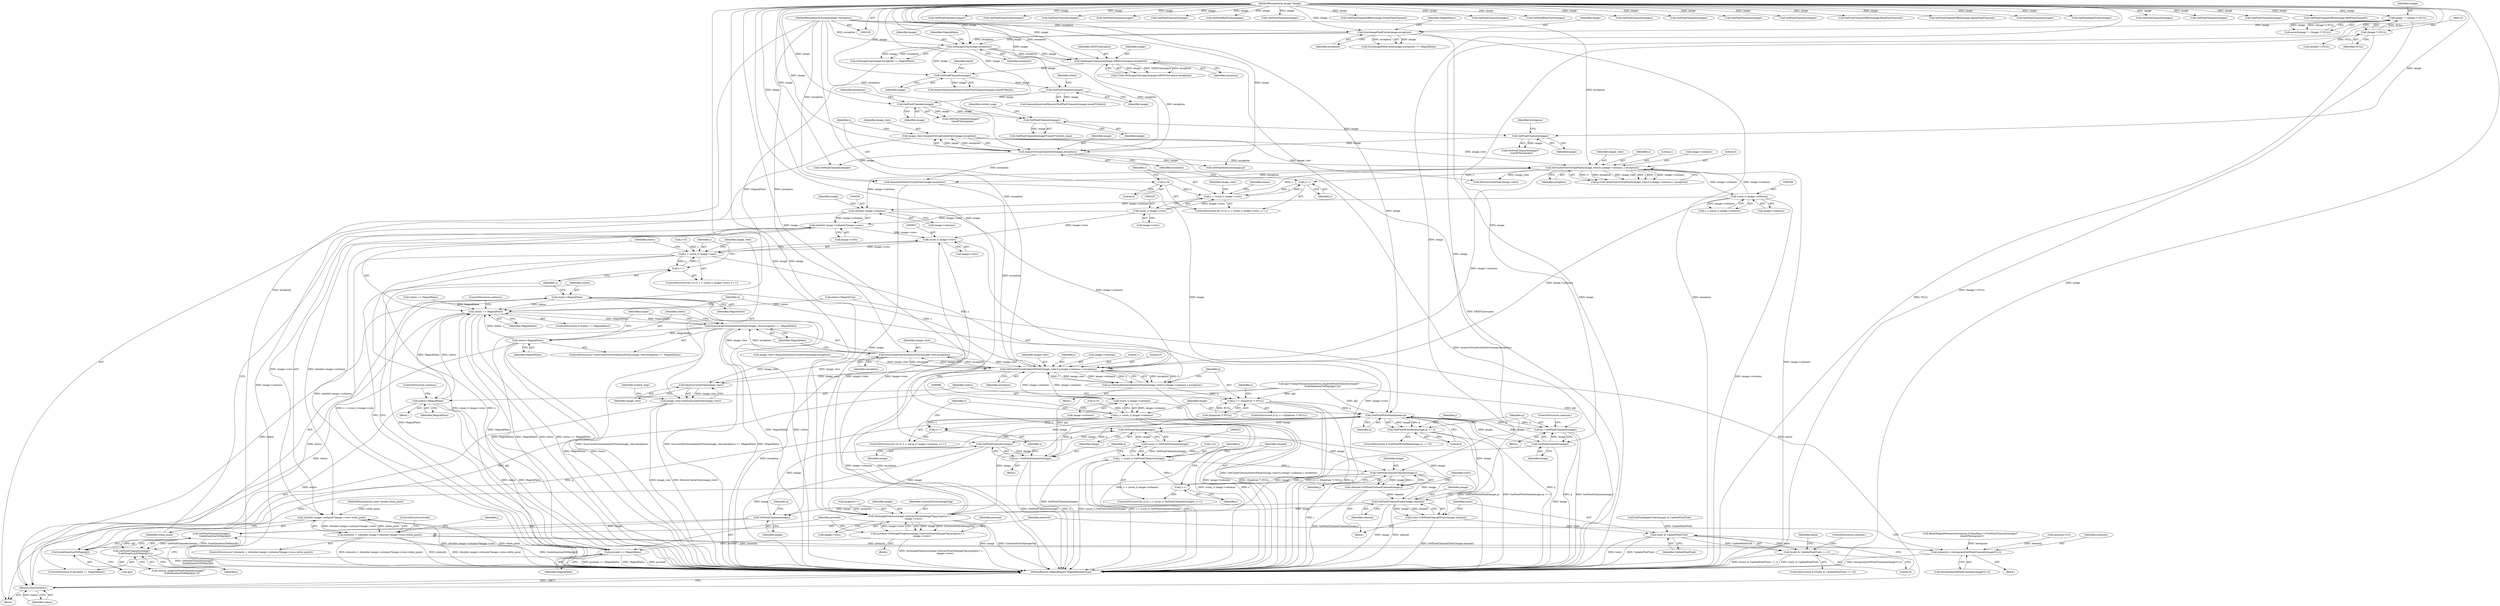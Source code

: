 digraph "0_ImageMagick_1cc6f0ccc92c20c7cab6c4a7335daf29c91f0d8e@pointer" {
"1000518" [label="(Call,(double) image->columns*image->rows)"];
"1000519" [label="(Call,(double) image->columns)"];
"1000367" [label="(Call,(ssize_t) image->columns)"];
"1000341" [label="(Call,GetCacheViewVirtualPixels(image_view,0,y,image->columns,1,exception))"];
"1000313" [label="(Call,image_view=AcquireVirtualCacheView(image,exception))"];
"1000315" [label="(Call,AcquireVirtualCacheView(image,exception))"];
"1000308" [label="(Call,GetPixelChannels(image))"];
"1000211" [label="(Call,GetPixelChannels(image))"];
"1000197" [label="(Call,GetPixelChannels(image))"];
"1000183" [label="(Call,GetPixelChannels(image))"];
"1000173" [label="(Call,GetPixelChannels(image))"];
"1000158" [label="(Call,SetImageGray(image,exception))"];
"1000150" [label="(Call,SyncImagePixelCache(image,exception))"];
"1000122" [label="(Call,image != (Image *) NULL)"];
"1000107" [label="(MethodParameterIn,Image *image)"];
"1000124" [label="(Call,(Image *) NULL)"];
"1000110" [label="(MethodParameterIn,ExceptionInfo *exception)"];
"1000164" [label="(Call,SetImageColorspace(image,GRAYColorspace,exception))"];
"1000322" [label="(Call,y < (ssize_t) image->rows)"];
"1000329" [label="(Call,y++)"];
"1000319" [label="(Call,y=0)"];
"1000324" [label="(Call,(ssize_t) image->rows)"];
"1000517" [label="(Call,(double) image->columns*image->rows-white_point)"];
"1000515" [label="(Call,intensity > ((double) image->columns*image->rows-white_point))"];
"1000504" [label="(Call,intensity+=histogram[GetPixelChannels(image)*j+i])"];
"1000852" [label="(Call,(ssize_t) image->rows)"];
"1000850" [label="(Call,y < (ssize_t) image->rows)"];
"1000857" [label="(Call,y++)"];
"1000869" [label="(Call,GetCacheViewAuthenticPixels(image_view,0,y,image->columns,1,exception))"];
"1000867" [label="(Call,q=GetCacheViewAuthenticPixels(image_view,0,y,image->columns,1,exception))"];
"1000879" [label="(Call,q == (Quantum *) NULL)"];
"1000906" [label="(Call,GetPixelWriteMask(image,q))"];
"1000905" [label="(Call,GetPixelWriteMask(image,q) == 0)"];
"1000911" [label="(Call,q+=GetPixelChannels(image))"];
"1000913" [label="(Call,GetPixelChannels(image))"];
"1000998" [label="(Call,SetImageProgress(image,ContrastStretchImageTag,progress++,\n          image->rows))"];
"1000996" [label="(Call,proceed=SetImageProgress(image,ContrastStretchImageTag,progress++,\n          image->rows))"];
"1001007" [label="(Call,proceed == MagickFalse)"];
"1000863" [label="(Call,status == MagickFalse)"];
"1000885" [label="(Call,status=MagickFalse)"];
"1001035" [label="(Return,return(status);)"];
"1000978" [label="(Call,SyncCacheViewAuthenticPixels(image_view,exception) == MagickFalse)"];
"1000983" [label="(Call,status=MagickFalse)"];
"1001010" [label="(Call,status=MagickFalse)"];
"1000924" [label="(Call,GetPixelChannels(image))"];
"1000922" [label="(Call,(ssize_t) GetPixelChannels(image))"];
"1000920" [label="(Call,j < (ssize_t) GetPixelChannels(image))"];
"1000932" [label="(Call,GetPixelChannelChannel(image,j))"];
"1000926" [label="(Call,j++)"];
"1000930" [label="(Call,channel=GetPixelChannelChannel(image,j))"];
"1000938" [label="(Call,GetPixelChannelTraits(image,channel))"];
"1000936" [label="(Call,traits=GetPixelChannelTraits(image,channel))"];
"1000943" [label="(Call,traits & UpdatePixelTrait)"];
"1000942" [label="(Call,(traits & UpdatePixelTrait) == 0)"];
"1000966" [label="(Call,GetPixelChannels(image))"];
"1000965" [label="(Call,GetPixelChannels(image)*\n          ScaleQuantumToMap(q[j]))"];
"1000964" [label="(Call,GetPixelChannels(image)*\n          ScaleQuantumToMap(q[j])+j)"];
"1000975" [label="(Call,GetPixelChannels(image))"];
"1000973" [label="(Call,q+=GetPixelChannels(image))"];
"1000968" [label="(Call,ScaleQuantumToMap(q[j]))"];
"1000895" [label="(Call,(ssize_t) image->columns)"];
"1000893" [label="(Call,x < (ssize_t) image->columns)"];
"1000900" [label="(Call,x++)"];
"1000979" [label="(Call,SyncCacheViewAuthenticPixels(image_view,exception))"];
"1001015" [label="(Call,DestroyCacheView(image_view))"];
"1001013" [label="(Call,image_view=DestroyCacheView(image_view))"];
"1000786" [label="(Call,GetPixelChannels(image))"];
"1000910" [label="(Block,)"];
"1000124" [label="(Call,(Image *) NULL)"];
"1000177" [label="(Identifier,black)"];
"1000890" [label="(Call,x=0)"];
"1000870" [label="(Identifier,image_view)"];
"1001013" [label="(Call,image_view=DestroyCacheView(image_view))"];
"1000872" [label="(Identifier,y)"];
"1000858" [label="(Identifier,y)"];
"1000926" [label="(Call,j++)"];
"1000727" [label="(Call,GetPixelGreenTraits(image))"];
"1000420" [label="(Call,GetPixelChannels(image))"];
"1000967" [label="(Identifier,image)"];
"1000367" [label="(Call,(ssize_t) image->columns)"];
"1000888" [label="(ControlStructure,continue;)"];
"1000881" [label="(Call,(Quantum *) NULL)"];
"1000931" [label="(Identifier,channel)"];
"1000166" [label="(Identifier,GRAYColorspace)"];
"1000552" [label="(Call,GetPixelChannels(image))"];
"1000503" [label="(Block,)"];
"1000335" [label="(Call,status == MagickFalse)"];
"1000970" [label="(Identifier,q)"];
"1000187" [label="(Identifier,white)"];
"1000369" [label="(Call,image->columns)"];
"1000841" [label="(Call,image_view=AcquireAuthenticCacheView(image,exception))"];
"1000854" [label="(Call,image->rows)"];
"1000183" [label="(Call,GetPixelChannels(image))"];
"1000997" [label="(Identifier,proceed)"];
"1000510" [label="(Call,GetPixelChannels(image))"];
"1001003" [label="(Call,image->rows)"];
"1000690" [label="(Call,GetPixelRedTraits(image))"];
"1000201" [label="(Identifier,histogram)"];
"1000962" [label="(Call,stretch_map[GetPixelChannels(image)*\n          ScaleQuantumToMap(q[j])+j])"];
"1001006" [label="(ControlStructure,if (proceed == MagickFalse))"];
"1000974" [label="(Identifier,q)"];
"1000927" [label="(Identifier,j)"];
"1000994" [label="(Block,)"];
"1001008" [label="(Identifier,proceed)"];
"1000978" [label="(Call,SyncCacheViewAuthenticPixels(image_view,exception) == MagickFalse)"];
"1000473" [label="(Call,GetPixelChannels(image))"];
"1000519" [label="(Call,(double) image->columns)"];
"1000873" [label="(Call,image->columns)"];
"1000918" [label="(Identifier,j)"];
"1001014" [label="(Identifier,image_view)"];
"1000900" [label="(Call,x++)"];
"1000889" [label="(ControlStructure,for (x=0; x < (ssize_t) image->columns; x++))"];
"1001007" [label="(Call,proceed == MagickFalse)"];
"1000876" [label="(Literal,1)"];
"1000312" [label="(Identifier,histogram)"];
"1000880" [label="(Identifier,q)"];
"1000109" [label="(MethodParameterIn,const double white_point)"];
"1000434" [label="(Call,GetPixelChannels(image))"];
"1000869" [label="(Call,GetCacheViewAuthenticPixels(image_view,0,y,image->columns,1,exception))"];
"1000308" [label="(Call,GetPixelChannels(image))"];
"1000996" [label="(Call,proceed=SetImageProgress(image,ContrastStretchImageTag,progress++,\n          image->rows))"];
"1000172" [label="(Call,AcquireQuantumMemory(GetPixelChannels(image),sizeof(*black)))"];
"1000973" [label="(Call,q+=GetPixelChannels(image))"];
"1000506" [label="(Call,histogram[GetPixelChannels(image)*j+i])"];
"1000957" [label="(Call,q[j]=ClampToQuantum(stretch_map[GetPixelChannels(image)*\n          ScaleQuantumToMap(q[j])+j]))"];
"1000322" [label="(Call,y < (ssize_t) image->rows)"];
"1001001" [label="(Call,progress++)"];
"1000316" [label="(Identifier,image)"];
"1000972" [label="(Identifier,j)"];
"1000339" [label="(Call,p=GetCacheViewVirtualPixels(image_view,0,y,image->columns,1,exception))"];
"1000984" [label="(Identifier,status)"];
"1000982" [label="(Identifier,MagickFalse)"];
"1000423" [label="(Identifier,image_view)"];
"1000165" [label="(Identifier,image)"];
"1001010" [label="(Call,status=MagickFalse)"];
"1000173" [label="(Call,GetPixelChannels(image))"];
"1000330" [label="(Identifier,y)"];
"1000734" [label="(Call,GetPixelChannelOffset(image,GreenPixelChannel))"];
"1000857" [label="(Call,y++)"];
"1000878" [label="(ControlStructure,if (q == (Quantum *) NULL))"];
"1000906" [label="(Call,GetPixelWriteMask(image,q))"];
"1000336" [label="(Identifier,status)"];
"1000969" [label="(Call,q[j])"];
"1000893" [label="(Call,x < (ssize_t) image->columns)"];
"1001015" [label="(Call,DestroyCacheView(image_view))"];
"1000517" [label="(Call,(double) image->columns*image->rows-white_point)"];
"1000524" [label="(Call,image->rows)"];
"1000329" [label="(Call,y++)"];
"1000885" [label="(Call,status=MagickFalse)"];
"1000912" [label="(Identifier,q)"];
"1000938" [label="(Call,GetPixelChannelTraits(image,channel))"];
"1000324" [label="(Call,(ssize_t) image->rows)"];
"1000123" [label="(Identifier,image)"];
"1000850" [label="(Call,y < (ssize_t) image->rows)"];
"1000859" [label="(Block,)"];
"1000983" [label="(Call,status=MagickFalse)"];
"1000939" [label="(Identifier,image)"];
"1000152" [label="(Identifier,exception)"];
"1000424" [label="(Call,DestroyCacheView(image_view))"];
"1000565" [label="(Call,GetPixelChannels(image))"];
"1000884" [label="(Block,)"];
"1000212" [label="(Identifier,image)"];
"1000159" [label="(Identifier,image)"];
"1000198" [label="(Identifier,image)"];
"1000975" [label="(Call,GetPixelChannels(image))"];
"1000943" [label="(Call,traits & UpdatePixelTrait)"];
"1000162" [label="(Call,(void) SetImageColorspace(image,GRAYColorspace,exception))"];
"1000505" [label="(Identifier,intensity)"];
"1000999" [label="(Identifier,image)"];
"1000922" [label="(Call,(ssize_t) GetPixelChannels(image))"];
"1000930" [label="(Call,channel=GetPixelChannelChannel(image,j))"];
"1000157" [label="(Call,SetImageGray(image,exception) != MagickFalse)"];
"1000909" [label="(Literal,0)"];
"1000341" [label="(Call,GetCacheViewVirtualPixels(image_view,0,y,image->columns,1,exception))"];
"1000345" [label="(Call,image->columns)"];
"1000901" [label="(Identifier,x)"];
"1000964" [label="(Call,GetPixelChannels(image)*\n          ScaleQuantumToMap(q[j])+j)"];
"1001009" [label="(Identifier,MagickFalse)"];
"1000937" [label="(Identifier,traits)"];
"1000107" [label="(MethodParameterIn,Image *image)"];
"1000764" [label="(Call,GetPixelBlueTraits(image))"];
"1000920" [label="(Call,j < (ssize_t) GetPixelChannels(image))"];
"1000323" [label="(Identifier,y)"];
"1000326" [label="(Call,image->rows)"];
"1001011" [label="(Identifier,status)"];
"1000843" [label="(Call,AcquireAuthenticCacheView(image,exception))"];
"1000886" [label="(Identifier,status)"];
"1000904" [label="(ControlStructure,if (GetPixelWriteMask(image,q) == 0))"];
"1000846" [label="(ControlStructure,for (y=0; y < (ssize_t) image->rows; y++))"];
"1000153" [label="(Identifier,MagickFalse)"];
"1000866" [label="(ControlStructure,continue;)"];
"1000300" [label="(Call,ResetMagickMemory(histogram,0,(MaxMap+1)*GetPixelChannels(image)*\n    sizeof(*histogram)))"];
"1000412" [label="(Call,GetPixelChannels(image))"];
"1000916" [label="(ControlStructure,for (j=0; j < (ssize_t) GetPixelChannels(image); j++))"];
"1000946" [label="(Literal,0)"];
"1000945" [label="(Identifier,UpdatePixelTrait)"];
"1001036" [label="(Identifier,status)"];
"1001037" [label="(MethodReturn,MagickExport MagickBooleanType)"];
"1000977" [label="(ControlStructure,if (SyncCacheViewAuthenticPixels(image_view,exception) == MagickFalse))"];
"1000847" [label="(Call,y=0)"];
"1000907" [label="(Identifier,image)"];
"1000865" [label="(Identifier,MagickFalse)"];
"1000151" [label="(Identifier,image)"];
"1000928" [label="(Block,)"];
"1000835" [label="(Call,status=MagickTrue)"];
"1000985" [label="(Identifier,MagickFalse)"];
"1000161" [label="(Identifier,MagickFalse)"];
"1000951" [label="(Identifier,black)"];
"1000864" [label="(Identifier,status)"];
"1000902" [label="(Block,)"];
"1000626" [label="(Call,GetPixelChannels(image))"];
"1000823" [label="(Call,GetPixelChannels(image))"];
"1000891" [label="(Identifier,x)"];
"1000968" [label="(Call,ScaleQuantumToMap(q[j]))"];
"1000184" [label="(Identifier,image)"];
"1000887" [label="(Identifier,MagickFalse)"];
"1000525" [label="(Identifier,image)"];
"1000309" [label="(Identifier,image)"];
"1000343" [label="(Literal,0)"];
"1000342" [label="(Identifier,image_view)"];
"1000966" [label="(Call,GetPixelChannels(image))"];
"1000877" [label="(Identifier,exception)"];
"1000314" [label="(Identifier,image_view)"];
"1000979" [label="(Call,SyncCacheViewAuthenticPixels(image_view,exception))"];
"1000934" [label="(Identifier,j)"];
"1000914" [label="(Identifier,image)"];
"1000942" [label="(Call,(traits & UpdatePixelTrait) == 0)"];
"1000998" [label="(Call,SetImageProgress(image,ContrastStretchImageTag,progress++,\n          image->rows))"];
"1000521" [label="(Call,image->columns)"];
"1000647" [label="(Call,GetPixelChannels(image))"];
"1000110" [label="(MethodParameterIn,ExceptionInfo *exception)"];
"1000315" [label="(Call,AcquireVirtualCacheView(image,exception))"];
"1000344" [label="(Identifier,y)"];
"1000211" [label="(Call,GetPixelChannels(image))"];
"1000489" [label="(Call,intensity=0.0)"];
"1000771" [label="(Call,GetPixelChannelOffset(image,BluePixelChannel))"];
"1000197" [label="(Call,GetPixelChannels(image))"];
"1000126" [label="(Identifier,NULL)"];
"1000318" [label="(ControlStructure,for (y=0; y < (ssize_t) image->rows; y++))"];
"1000895" [label="(Call,(ssize_t) image->columns)"];
"1000867" [label="(Call,q=GetCacheViewAuthenticPixels(image_view,0,y,image->columns,1,exception))"];
"1001012" [label="(Identifier,MagickFalse)"];
"1000936" [label="(Call,traits=GetPixelChannelTraits(image,channel))"];
"1000808" [label="(Call,GetPixelChannelOffset(image,AlphaPixelChannel))"];
"1000121" [label="(Call,assert(image != (Image *) NULL))"];
"1000516" [label="(Identifier,intensity)"];
"1000976" [label="(Identifier,image)"];
"1000518" [label="(Call,(double) image->columns*image->rows)"];
"1000158" [label="(Call,SetImageGray(image,exception))"];
"1000196" [label="(Call,GetPixelChannels(image)*\n    sizeof(*histogram))"];
"1000607" [label="(Call,GetPixelChannels(image))"];
"1000349" [label="(Identifier,exception)"];
"1000149" [label="(Call,SyncImagePixelCache(image,exception) == MagickFalse)"];
"1000502" [label="(Identifier,j)"];
"1000989" [label="(Identifier,image)"];
"1000917" [label="(Call,j=0)"];
"1000365" [label="(Call,x < (ssize_t) image->columns)"];
"1000122" [label="(Call,image != (Image *) NULL)"];
"1000940" [label="(Identifier,channel)"];
"1000320" [label="(Identifier,y)"];
"1001000" [label="(Identifier,ContrastStretchImageTag)"];
"1000921" [label="(Identifier,j)"];
"1000378" [label="(Call,GetPixelIntensity(image,p))"];
"1000348" [label="(Literal,1)"];
"1000801" [label="(Call,GetPixelAlphaTraits(image))"];
"1000932" [label="(Call,GetPixelChannelChannel(image,j))"];
"1000321" [label="(Literal,0)"];
"1000220" [label="(Call,(double *) NULL)"];
"1000150" [label="(Call,SyncImagePixelCache(image,exception))"];
"1000800" [label="(Call,GetPixelAlphaTraits(image) & UpdatePixelTrait)"];
"1000313" [label="(Call,image_view=AcquireVirtualCacheView(image,exception))"];
"1000389" [label="(Call,GetPixelChannels(image))"];
"1000863" [label="(Call,status == MagickFalse)"];
"1000210" [label="(Call,GetPixelChannels(image)*sizeof(*stretch_map))"];
"1000908" [label="(Identifier,q)"];
"1000925" [label="(Identifier,image)"];
"1000905" [label="(Call,GetPixelWriteMask(image,q) == 0)"];
"1000924" [label="(Call,GetPixelChannels(image))"];
"1000879" [label="(Call,q == (Quantum *) NULL)"];
"1000941" [label="(ControlStructure,if ((traits & UpdatePixelTrait) == 0))"];
"1000897" [label="(Call,image->columns)"];
"1000712" [label="(Call,GetPixelChannels(image))"];
"1000980" [label="(Identifier,image_view)"];
"1000164" [label="(Call,SetImageColorspace(image,GRAYColorspace,exception))"];
"1000182" [label="(Call,AcquireQuantumMemory(GetPixelChannels(image),sizeof(*white)))"];
"1000174" [label="(Identifier,image)"];
"1000514" [label="(ControlStructure,if (intensity > ((double) image->columns*image->rows-white_point)))"];
"1000851" [label="(Identifier,y)"];
"1000862" [label="(ControlStructure,if (status == MagickFalse))"];
"1000911" [label="(Call,q+=GetPixelChannels(image))"];
"1000852" [label="(Call,(ssize_t) image->rows)"];
"1000933" [label="(Identifier,image)"];
"1000868" [label="(Identifier,q)"];
"1000871" [label="(Literal,0)"];
"1000981" [label="(Identifier,exception)"];
"1001018" [label="(Identifier,stretch_map)"];
"1000944" [label="(Identifier,traits)"];
"1000947" [label="(ControlStructure,continue;)"];
"1000515" [label="(Call,intensity > ((double) image->columns*image->rows-white_point))"];
"1000528" [label="(ControlStructure,break;)"];
"1000111" [label="(Block,)"];
"1000749" [label="(Call,GetPixelChannels(image))"];
"1000215" [label="(Identifier,stretch_map)"];
"1000915" [label="(ControlStructure,continue;)"];
"1000319" [label="(Call,y=0)"];
"1000894" [label="(Identifier,x)"];
"1000913" [label="(Call,GetPixelChannels(image))"];
"1000504" [label="(Call,intensity+=histogram[GetPixelChannels(image)*j+i])"];
"1000965" [label="(Call,GetPixelChannels(image)*\n          ScaleQuantumToMap(q[j]))"];
"1000317" [label="(Identifier,exception)"];
"1000307" [label="(Call,GetPixelChannels(image)*\n    sizeof(*histogram))"];
"1000160" [label="(Identifier,exception)"];
"1000167" [label="(Identifier,exception)"];
"1001035" [label="(Return,return(status);)"];
"1000697" [label="(Call,GetPixelChannelOffset(image,RedPixelChannel))"];
"1001016" [label="(Identifier,image_view)"];
"1000527" [label="(Identifier,white_point)"];
"1000518" -> "1000517"  [label="AST: "];
"1000518" -> "1000524"  [label="CFG: "];
"1000519" -> "1000518"  [label="AST: "];
"1000524" -> "1000518"  [label="AST: "];
"1000527" -> "1000518"  [label="CFG: "];
"1000518" -> "1001037"  [label="DDG: (double) image->columns"];
"1000518" -> "1000517"  [label="DDG: (double) image->columns"];
"1000518" -> "1000517"  [label="DDG: image->rows"];
"1000519" -> "1000518"  [label="DDG: image->columns"];
"1000324" -> "1000518"  [label="DDG: image->rows"];
"1000518" -> "1000852"  [label="DDG: image->rows"];
"1000519" -> "1000521"  [label="CFG: "];
"1000520" -> "1000519"  [label="AST: "];
"1000521" -> "1000519"  [label="AST: "];
"1000525" -> "1000519"  [label="CFG: "];
"1000519" -> "1001037"  [label="DDG: image->columns"];
"1000367" -> "1000519"  [label="DDG: image->columns"];
"1000341" -> "1000519"  [label="DDG: image->columns"];
"1000519" -> "1000869"  [label="DDG: image->columns"];
"1000367" -> "1000365"  [label="AST: "];
"1000367" -> "1000369"  [label="CFG: "];
"1000368" -> "1000367"  [label="AST: "];
"1000369" -> "1000367"  [label="AST: "];
"1000365" -> "1000367"  [label="CFG: "];
"1000367" -> "1001037"  [label="DDG: image->columns"];
"1000367" -> "1000341"  [label="DDG: image->columns"];
"1000367" -> "1000365"  [label="DDG: image->columns"];
"1000341" -> "1000367"  [label="DDG: image->columns"];
"1000367" -> "1000869"  [label="DDG: image->columns"];
"1000341" -> "1000339"  [label="AST: "];
"1000341" -> "1000349"  [label="CFG: "];
"1000342" -> "1000341"  [label="AST: "];
"1000343" -> "1000341"  [label="AST: "];
"1000344" -> "1000341"  [label="AST: "];
"1000345" -> "1000341"  [label="AST: "];
"1000348" -> "1000341"  [label="AST: "];
"1000349" -> "1000341"  [label="AST: "];
"1000339" -> "1000341"  [label="CFG: "];
"1000341" -> "1001037"  [label="DDG: image->columns"];
"1000341" -> "1000329"  [label="DDG: y"];
"1000341" -> "1000339"  [label="DDG: 0"];
"1000341" -> "1000339"  [label="DDG: exception"];
"1000341" -> "1000339"  [label="DDG: image_view"];
"1000341" -> "1000339"  [label="DDG: y"];
"1000341" -> "1000339"  [label="DDG: 1"];
"1000341" -> "1000339"  [label="DDG: image->columns"];
"1000313" -> "1000341"  [label="DDG: image_view"];
"1000322" -> "1000341"  [label="DDG: y"];
"1000315" -> "1000341"  [label="DDG: exception"];
"1000110" -> "1000341"  [label="DDG: exception"];
"1000341" -> "1000424"  [label="DDG: image_view"];
"1000341" -> "1000843"  [label="DDG: exception"];
"1000341" -> "1000869"  [label="DDG: image->columns"];
"1000313" -> "1000111"  [label="AST: "];
"1000313" -> "1000315"  [label="CFG: "];
"1000314" -> "1000313"  [label="AST: "];
"1000315" -> "1000313"  [label="AST: "];
"1000320" -> "1000313"  [label="CFG: "];
"1000313" -> "1001037"  [label="DDG: AcquireVirtualCacheView(image,exception)"];
"1000315" -> "1000313"  [label="DDG: image"];
"1000315" -> "1000313"  [label="DDG: exception"];
"1000313" -> "1000424"  [label="DDG: image_view"];
"1000315" -> "1000317"  [label="CFG: "];
"1000316" -> "1000315"  [label="AST: "];
"1000317" -> "1000315"  [label="AST: "];
"1000308" -> "1000315"  [label="DDG: image"];
"1000107" -> "1000315"  [label="DDG: image"];
"1000158" -> "1000315"  [label="DDG: exception"];
"1000164" -> "1000315"  [label="DDG: exception"];
"1000110" -> "1000315"  [label="DDG: exception"];
"1000315" -> "1000378"  [label="DDG: image"];
"1000315" -> "1000434"  [label="DDG: image"];
"1000315" -> "1000843"  [label="DDG: exception"];
"1000308" -> "1000307"  [label="AST: "];
"1000308" -> "1000309"  [label="CFG: "];
"1000309" -> "1000308"  [label="AST: "];
"1000312" -> "1000308"  [label="CFG: "];
"1000308" -> "1000307"  [label="DDG: image"];
"1000211" -> "1000308"  [label="DDG: image"];
"1000107" -> "1000308"  [label="DDG: image"];
"1000211" -> "1000210"  [label="AST: "];
"1000211" -> "1000212"  [label="CFG: "];
"1000212" -> "1000211"  [label="AST: "];
"1000215" -> "1000211"  [label="CFG: "];
"1000211" -> "1000210"  [label="DDG: image"];
"1000197" -> "1000211"  [label="DDG: image"];
"1000107" -> "1000211"  [label="DDG: image"];
"1000197" -> "1000196"  [label="AST: "];
"1000197" -> "1000198"  [label="CFG: "];
"1000198" -> "1000197"  [label="AST: "];
"1000201" -> "1000197"  [label="CFG: "];
"1000197" -> "1000196"  [label="DDG: image"];
"1000183" -> "1000197"  [label="DDG: image"];
"1000107" -> "1000197"  [label="DDG: image"];
"1000183" -> "1000182"  [label="AST: "];
"1000183" -> "1000184"  [label="CFG: "];
"1000184" -> "1000183"  [label="AST: "];
"1000187" -> "1000183"  [label="CFG: "];
"1000183" -> "1000182"  [label="DDG: image"];
"1000173" -> "1000183"  [label="DDG: image"];
"1000107" -> "1000183"  [label="DDG: image"];
"1000173" -> "1000172"  [label="AST: "];
"1000173" -> "1000174"  [label="CFG: "];
"1000174" -> "1000173"  [label="AST: "];
"1000177" -> "1000173"  [label="CFG: "];
"1000173" -> "1000172"  [label="DDG: image"];
"1000158" -> "1000173"  [label="DDG: image"];
"1000164" -> "1000173"  [label="DDG: image"];
"1000107" -> "1000173"  [label="DDG: image"];
"1000158" -> "1000157"  [label="AST: "];
"1000158" -> "1000160"  [label="CFG: "];
"1000159" -> "1000158"  [label="AST: "];
"1000160" -> "1000158"  [label="AST: "];
"1000161" -> "1000158"  [label="CFG: "];
"1000158" -> "1000157"  [label="DDG: image"];
"1000158" -> "1000157"  [label="DDG: exception"];
"1000150" -> "1000158"  [label="DDG: image"];
"1000150" -> "1000158"  [label="DDG: exception"];
"1000107" -> "1000158"  [label="DDG: image"];
"1000110" -> "1000158"  [label="DDG: exception"];
"1000158" -> "1000164"  [label="DDG: image"];
"1000158" -> "1000164"  [label="DDG: exception"];
"1000150" -> "1000149"  [label="AST: "];
"1000150" -> "1000152"  [label="CFG: "];
"1000151" -> "1000150"  [label="AST: "];
"1000152" -> "1000150"  [label="AST: "];
"1000153" -> "1000150"  [label="CFG: "];
"1000150" -> "1001037"  [label="DDG: image"];
"1000150" -> "1001037"  [label="DDG: exception"];
"1000150" -> "1000149"  [label="DDG: image"];
"1000150" -> "1000149"  [label="DDG: exception"];
"1000122" -> "1000150"  [label="DDG: image"];
"1000107" -> "1000150"  [label="DDG: image"];
"1000110" -> "1000150"  [label="DDG: exception"];
"1000122" -> "1000121"  [label="AST: "];
"1000122" -> "1000124"  [label="CFG: "];
"1000123" -> "1000122"  [label="AST: "];
"1000124" -> "1000122"  [label="AST: "];
"1000121" -> "1000122"  [label="CFG: "];
"1000122" -> "1001037"  [label="DDG: (Image *) NULL"];
"1000122" -> "1000121"  [label="DDG: image"];
"1000122" -> "1000121"  [label="DDG: (Image *) NULL"];
"1000107" -> "1000122"  [label="DDG: image"];
"1000124" -> "1000122"  [label="DDG: NULL"];
"1000107" -> "1000106"  [label="AST: "];
"1000107" -> "1001037"  [label="DDG: image"];
"1000107" -> "1000164"  [label="DDG: image"];
"1000107" -> "1000378"  [label="DDG: image"];
"1000107" -> "1000389"  [label="DDG: image"];
"1000107" -> "1000412"  [label="DDG: image"];
"1000107" -> "1000420"  [label="DDG: image"];
"1000107" -> "1000434"  [label="DDG: image"];
"1000107" -> "1000473"  [label="DDG: image"];
"1000107" -> "1000510"  [label="DDG: image"];
"1000107" -> "1000552"  [label="DDG: image"];
"1000107" -> "1000565"  [label="DDG: image"];
"1000107" -> "1000607"  [label="DDG: image"];
"1000107" -> "1000626"  [label="DDG: image"];
"1000107" -> "1000647"  [label="DDG: image"];
"1000107" -> "1000690"  [label="DDG: image"];
"1000107" -> "1000697"  [label="DDG: image"];
"1000107" -> "1000712"  [label="DDG: image"];
"1000107" -> "1000727"  [label="DDG: image"];
"1000107" -> "1000734"  [label="DDG: image"];
"1000107" -> "1000749"  [label="DDG: image"];
"1000107" -> "1000764"  [label="DDG: image"];
"1000107" -> "1000771"  [label="DDG: image"];
"1000107" -> "1000786"  [label="DDG: image"];
"1000107" -> "1000801"  [label="DDG: image"];
"1000107" -> "1000808"  [label="DDG: image"];
"1000107" -> "1000823"  [label="DDG: image"];
"1000107" -> "1000843"  [label="DDG: image"];
"1000107" -> "1000906"  [label="DDG: image"];
"1000107" -> "1000913"  [label="DDG: image"];
"1000107" -> "1000924"  [label="DDG: image"];
"1000107" -> "1000932"  [label="DDG: image"];
"1000107" -> "1000938"  [label="DDG: image"];
"1000107" -> "1000966"  [label="DDG: image"];
"1000107" -> "1000975"  [label="DDG: image"];
"1000107" -> "1000998"  [label="DDG: image"];
"1000124" -> "1000126"  [label="CFG: "];
"1000125" -> "1000124"  [label="AST: "];
"1000126" -> "1000124"  [label="AST: "];
"1000124" -> "1001037"  [label="DDG: NULL"];
"1000124" -> "1000220"  [label="DDG: NULL"];
"1000110" -> "1000106"  [label="AST: "];
"1000110" -> "1001037"  [label="DDG: exception"];
"1000110" -> "1000164"  [label="DDG: exception"];
"1000110" -> "1000843"  [label="DDG: exception"];
"1000110" -> "1000869"  [label="DDG: exception"];
"1000110" -> "1000979"  [label="DDG: exception"];
"1000164" -> "1000162"  [label="AST: "];
"1000164" -> "1000167"  [label="CFG: "];
"1000165" -> "1000164"  [label="AST: "];
"1000166" -> "1000164"  [label="AST: "];
"1000167" -> "1000164"  [label="AST: "];
"1000162" -> "1000164"  [label="CFG: "];
"1000164" -> "1001037"  [label="DDG: GRAYColorspace"];
"1000164" -> "1000162"  [label="DDG: image"];
"1000164" -> "1000162"  [label="DDG: GRAYColorspace"];
"1000164" -> "1000162"  [label="DDG: exception"];
"1000322" -> "1000318"  [label="AST: "];
"1000322" -> "1000324"  [label="CFG: "];
"1000323" -> "1000322"  [label="AST: "];
"1000324" -> "1000322"  [label="AST: "];
"1000336" -> "1000322"  [label="CFG: "];
"1000423" -> "1000322"  [label="CFG: "];
"1000329" -> "1000322"  [label="DDG: y"];
"1000319" -> "1000322"  [label="DDG: y"];
"1000324" -> "1000322"  [label="DDG: image->rows"];
"1000322" -> "1000329"  [label="DDG: y"];
"1000329" -> "1000318"  [label="AST: "];
"1000329" -> "1000330"  [label="CFG: "];
"1000330" -> "1000329"  [label="AST: "];
"1000323" -> "1000329"  [label="CFG: "];
"1000319" -> "1000318"  [label="AST: "];
"1000319" -> "1000321"  [label="CFG: "];
"1000320" -> "1000319"  [label="AST: "];
"1000321" -> "1000319"  [label="AST: "];
"1000323" -> "1000319"  [label="CFG: "];
"1000324" -> "1000326"  [label="CFG: "];
"1000325" -> "1000324"  [label="AST: "];
"1000326" -> "1000324"  [label="AST: "];
"1000324" -> "1000852"  [label="DDG: image->rows"];
"1000517" -> "1000515"  [label="AST: "];
"1000517" -> "1000527"  [label="CFG: "];
"1000527" -> "1000517"  [label="AST: "];
"1000515" -> "1000517"  [label="CFG: "];
"1000517" -> "1001037"  [label="DDG: (double) image->columns*image->rows"];
"1000517" -> "1001037"  [label="DDG: white_point"];
"1000517" -> "1000515"  [label="DDG: (double) image->columns*image->rows"];
"1000517" -> "1000515"  [label="DDG: white_point"];
"1000109" -> "1000517"  [label="DDG: white_point"];
"1000515" -> "1000514"  [label="AST: "];
"1000516" -> "1000515"  [label="AST: "];
"1000528" -> "1000515"  [label="CFG: "];
"1000502" -> "1000515"  [label="CFG: "];
"1000515" -> "1001037"  [label="DDG: intensity > ((double) image->columns*image->rows-white_point)"];
"1000515" -> "1001037"  [label="DDG: intensity"];
"1000515" -> "1001037"  [label="DDG: (double) image->columns*image->rows-white_point"];
"1000515" -> "1000504"  [label="DDG: intensity"];
"1000504" -> "1000515"  [label="DDG: intensity"];
"1000504" -> "1000503"  [label="AST: "];
"1000504" -> "1000506"  [label="CFG: "];
"1000505" -> "1000504"  [label="AST: "];
"1000506" -> "1000504"  [label="AST: "];
"1000516" -> "1000504"  [label="CFG: "];
"1000504" -> "1001037"  [label="DDG: histogram[GetPixelChannels(image)*j+i]"];
"1000300" -> "1000504"  [label="DDG: histogram"];
"1000489" -> "1000504"  [label="DDG: intensity"];
"1000852" -> "1000850"  [label="AST: "];
"1000852" -> "1000854"  [label="CFG: "];
"1000853" -> "1000852"  [label="AST: "];
"1000854" -> "1000852"  [label="AST: "];
"1000850" -> "1000852"  [label="CFG: "];
"1000852" -> "1001037"  [label="DDG: image->rows"];
"1000852" -> "1000850"  [label="DDG: image->rows"];
"1000998" -> "1000852"  [label="DDG: image->rows"];
"1000852" -> "1000998"  [label="DDG: image->rows"];
"1000850" -> "1000846"  [label="AST: "];
"1000851" -> "1000850"  [label="AST: "];
"1000864" -> "1000850"  [label="CFG: "];
"1001014" -> "1000850"  [label="CFG: "];
"1000850" -> "1001037"  [label="DDG: y"];
"1000850" -> "1001037"  [label="DDG: y < (ssize_t) image->rows"];
"1000850" -> "1001037"  [label="DDG: (ssize_t) image->rows"];
"1000857" -> "1000850"  [label="DDG: y"];
"1000847" -> "1000850"  [label="DDG: y"];
"1000850" -> "1000857"  [label="DDG: y"];
"1000850" -> "1000869"  [label="DDG: y"];
"1000857" -> "1000846"  [label="AST: "];
"1000857" -> "1000858"  [label="CFG: "];
"1000858" -> "1000857"  [label="AST: "];
"1000851" -> "1000857"  [label="CFG: "];
"1000869" -> "1000857"  [label="DDG: y"];
"1000869" -> "1000867"  [label="AST: "];
"1000869" -> "1000877"  [label="CFG: "];
"1000870" -> "1000869"  [label="AST: "];
"1000871" -> "1000869"  [label="AST: "];
"1000872" -> "1000869"  [label="AST: "];
"1000873" -> "1000869"  [label="AST: "];
"1000876" -> "1000869"  [label="AST: "];
"1000877" -> "1000869"  [label="AST: "];
"1000867" -> "1000869"  [label="CFG: "];
"1000869" -> "1001037"  [label="DDG: image->columns"];
"1000869" -> "1001037"  [label="DDG: exception"];
"1000869" -> "1000867"  [label="DDG: exception"];
"1000869" -> "1000867"  [label="DDG: 0"];
"1000869" -> "1000867"  [label="DDG: 1"];
"1000869" -> "1000867"  [label="DDG: image_view"];
"1000869" -> "1000867"  [label="DDG: image->columns"];
"1000869" -> "1000867"  [label="DDG: y"];
"1000979" -> "1000869"  [label="DDG: image_view"];
"1000979" -> "1000869"  [label="DDG: exception"];
"1000841" -> "1000869"  [label="DDG: image_view"];
"1000895" -> "1000869"  [label="DDG: image->columns"];
"1000843" -> "1000869"  [label="DDG: exception"];
"1000869" -> "1000895"  [label="DDG: image->columns"];
"1000869" -> "1000979"  [label="DDG: image_view"];
"1000869" -> "1000979"  [label="DDG: exception"];
"1000869" -> "1001015"  [label="DDG: image_view"];
"1000867" -> "1000859"  [label="AST: "];
"1000868" -> "1000867"  [label="AST: "];
"1000880" -> "1000867"  [label="CFG: "];
"1000867" -> "1001037"  [label="DDG: GetCacheViewAuthenticPixels(image_view,0,y,image->columns,1,exception)"];
"1000867" -> "1000879"  [label="DDG: q"];
"1000879" -> "1000878"  [label="AST: "];
"1000879" -> "1000881"  [label="CFG: "];
"1000880" -> "1000879"  [label="AST: "];
"1000881" -> "1000879"  [label="AST: "];
"1000886" -> "1000879"  [label="CFG: "];
"1000891" -> "1000879"  [label="CFG: "];
"1000879" -> "1001037"  [label="DDG: (Quantum *) NULL"];
"1000879" -> "1001037"  [label="DDG: q == (Quantum *) NULL"];
"1000879" -> "1001037"  [label="DDG: q"];
"1000957" -> "1000879"  [label="DDG: q[j]"];
"1000881" -> "1000879"  [label="DDG: NULL"];
"1000879" -> "1000906"  [label="DDG: q"];
"1000906" -> "1000905"  [label="AST: "];
"1000906" -> "1000908"  [label="CFG: "];
"1000907" -> "1000906"  [label="AST: "];
"1000908" -> "1000906"  [label="AST: "];
"1000909" -> "1000906"  [label="CFG: "];
"1000906" -> "1001037"  [label="DDG: q"];
"1000906" -> "1000905"  [label="DDG: image"];
"1000906" -> "1000905"  [label="DDG: q"];
"1000938" -> "1000906"  [label="DDG: image"];
"1000998" -> "1000906"  [label="DDG: image"];
"1000913" -> "1000906"  [label="DDG: image"];
"1000975" -> "1000906"  [label="DDG: image"];
"1000843" -> "1000906"  [label="DDG: image"];
"1000973" -> "1000906"  [label="DDG: q"];
"1000957" -> "1000906"  [label="DDG: q[j]"];
"1000911" -> "1000906"  [label="DDG: q"];
"1000906" -> "1000911"  [label="DDG: q"];
"1000906" -> "1000913"  [label="DDG: image"];
"1000906" -> "1000924"  [label="DDG: image"];
"1000906" -> "1000968"  [label="DDG: q"];
"1000906" -> "1000973"  [label="DDG: q"];
"1000905" -> "1000904"  [label="AST: "];
"1000905" -> "1000909"  [label="CFG: "];
"1000909" -> "1000905"  [label="AST: "];
"1000912" -> "1000905"  [label="CFG: "];
"1000918" -> "1000905"  [label="CFG: "];
"1000905" -> "1001037"  [label="DDG: GetPixelWriteMask(image,q) == 0"];
"1000905" -> "1001037"  [label="DDG: GetPixelWriteMask(image,q)"];
"1000911" -> "1000910"  [label="AST: "];
"1000911" -> "1000913"  [label="CFG: "];
"1000912" -> "1000911"  [label="AST: "];
"1000913" -> "1000911"  [label="AST: "];
"1000915" -> "1000911"  [label="CFG: "];
"1000911" -> "1001037"  [label="DDG: q"];
"1000911" -> "1001037"  [label="DDG: GetPixelChannels(image)"];
"1000913" -> "1000911"  [label="DDG: image"];
"1000957" -> "1000911"  [label="DDG: q[j]"];
"1000913" -> "1000914"  [label="CFG: "];
"1000914" -> "1000913"  [label="AST: "];
"1000913" -> "1001037"  [label="DDG: image"];
"1000913" -> "1000998"  [label="DDG: image"];
"1000998" -> "1000996"  [label="AST: "];
"1000998" -> "1001003"  [label="CFG: "];
"1000999" -> "1000998"  [label="AST: "];
"1001000" -> "1000998"  [label="AST: "];
"1001001" -> "1000998"  [label="AST: "];
"1001003" -> "1000998"  [label="AST: "];
"1000996" -> "1000998"  [label="CFG: "];
"1000998" -> "1001037"  [label="DDG: image"];
"1000998" -> "1001037"  [label="DDG: ContrastStretchImageTag"];
"1000998" -> "1000996"  [label="DDG: image"];
"1000998" -> "1000996"  [label="DDG: ContrastStretchImageTag"];
"1000998" -> "1000996"  [label="DDG: image->rows"];
"1000938" -> "1000998"  [label="DDG: image"];
"1000975" -> "1000998"  [label="DDG: image"];
"1000843" -> "1000998"  [label="DDG: image"];
"1001001" -> "1000998"  [label="DDG: progress"];
"1000996" -> "1000994"  [label="AST: "];
"1000997" -> "1000996"  [label="AST: "];
"1001008" -> "1000996"  [label="CFG: "];
"1000996" -> "1001037"  [label="DDG: SetImageProgress(image,ContrastStretchImageTag,progress++,\n          image->rows)"];
"1000996" -> "1001007"  [label="DDG: proceed"];
"1001007" -> "1001006"  [label="AST: "];
"1001007" -> "1001009"  [label="CFG: "];
"1001008" -> "1001007"  [label="AST: "];
"1001009" -> "1001007"  [label="AST: "];
"1001011" -> "1001007"  [label="CFG: "];
"1000858" -> "1001007"  [label="CFG: "];
"1001007" -> "1001037"  [label="DDG: proceed"];
"1001007" -> "1001037"  [label="DDG: proceed == MagickFalse"];
"1001007" -> "1001037"  [label="DDG: MagickFalse"];
"1001007" -> "1000863"  [label="DDG: MagickFalse"];
"1000978" -> "1001007"  [label="DDG: MagickFalse"];
"1001007" -> "1001010"  [label="DDG: MagickFalse"];
"1000863" -> "1000862"  [label="AST: "];
"1000863" -> "1000865"  [label="CFG: "];
"1000864" -> "1000863"  [label="AST: "];
"1000865" -> "1000863"  [label="AST: "];
"1000866" -> "1000863"  [label="CFG: "];
"1000868" -> "1000863"  [label="CFG: "];
"1000863" -> "1001037"  [label="DDG: MagickFalse"];
"1000863" -> "1001037"  [label="DDG: status"];
"1000863" -> "1001037"  [label="DDG: status == MagickFalse"];
"1000983" -> "1000863"  [label="DDG: status"];
"1000885" -> "1000863"  [label="DDG: status"];
"1000835" -> "1000863"  [label="DDG: status"];
"1001010" -> "1000863"  [label="DDG: status"];
"1000978" -> "1000863"  [label="DDG: MagickFalse"];
"1000157" -> "1000863"  [label="DDG: MagickFalse"];
"1000335" -> "1000863"  [label="DDG: MagickFalse"];
"1000863" -> "1000885"  [label="DDG: MagickFalse"];
"1000863" -> "1000978"  [label="DDG: MagickFalse"];
"1000863" -> "1001035"  [label="DDG: status"];
"1000885" -> "1000884"  [label="AST: "];
"1000885" -> "1000887"  [label="CFG: "];
"1000886" -> "1000885"  [label="AST: "];
"1000887" -> "1000885"  [label="AST: "];
"1000888" -> "1000885"  [label="CFG: "];
"1000885" -> "1001037"  [label="DDG: status"];
"1000885" -> "1001037"  [label="DDG: MagickFalse"];
"1000885" -> "1001035"  [label="DDG: status"];
"1001035" -> "1000111"  [label="AST: "];
"1001035" -> "1001036"  [label="CFG: "];
"1001036" -> "1001035"  [label="AST: "];
"1001037" -> "1001035"  [label="CFG: "];
"1001035" -> "1001037"  [label="DDG: <RET>"];
"1001036" -> "1001035"  [label="DDG: status"];
"1000983" -> "1001035"  [label="DDG: status"];
"1000835" -> "1001035"  [label="DDG: status"];
"1001010" -> "1001035"  [label="DDG: status"];
"1000978" -> "1000977"  [label="AST: "];
"1000978" -> "1000982"  [label="CFG: "];
"1000979" -> "1000978"  [label="AST: "];
"1000982" -> "1000978"  [label="AST: "];
"1000984" -> "1000978"  [label="CFG: "];
"1000989" -> "1000978"  [label="CFG: "];
"1000978" -> "1001037"  [label="DDG: MagickFalse"];
"1000978" -> "1001037"  [label="DDG: SyncCacheViewAuthenticPixels(image_view,exception)"];
"1000978" -> "1001037"  [label="DDG: SyncCacheViewAuthenticPixels(image_view,exception) == MagickFalse"];
"1000979" -> "1000978"  [label="DDG: image_view"];
"1000979" -> "1000978"  [label="DDG: exception"];
"1000978" -> "1000983"  [label="DDG: MagickFalse"];
"1000983" -> "1000977"  [label="AST: "];
"1000983" -> "1000985"  [label="CFG: "];
"1000984" -> "1000983"  [label="AST: "];
"1000985" -> "1000983"  [label="AST: "];
"1000989" -> "1000983"  [label="CFG: "];
"1000983" -> "1001037"  [label="DDG: status"];
"1000983" -> "1001037"  [label="DDG: MagickFalse"];
"1001010" -> "1001006"  [label="AST: "];
"1001010" -> "1001012"  [label="CFG: "];
"1001011" -> "1001010"  [label="AST: "];
"1001012" -> "1001010"  [label="AST: "];
"1000858" -> "1001010"  [label="CFG: "];
"1001010" -> "1001037"  [label="DDG: MagickFalse"];
"1001010" -> "1001037"  [label="DDG: status"];
"1000924" -> "1000922"  [label="AST: "];
"1000924" -> "1000925"  [label="CFG: "];
"1000925" -> "1000924"  [label="AST: "];
"1000922" -> "1000924"  [label="CFG: "];
"1000924" -> "1000922"  [label="DDG: image"];
"1000938" -> "1000924"  [label="DDG: image"];
"1000966" -> "1000924"  [label="DDG: image"];
"1000924" -> "1000932"  [label="DDG: image"];
"1000924" -> "1000975"  [label="DDG: image"];
"1000922" -> "1000920"  [label="AST: "];
"1000923" -> "1000922"  [label="AST: "];
"1000920" -> "1000922"  [label="CFG: "];
"1000922" -> "1001037"  [label="DDG: GetPixelChannels(image)"];
"1000922" -> "1000920"  [label="DDG: GetPixelChannels(image)"];
"1000920" -> "1000916"  [label="AST: "];
"1000921" -> "1000920"  [label="AST: "];
"1000931" -> "1000920"  [label="CFG: "];
"1000974" -> "1000920"  [label="CFG: "];
"1000920" -> "1001037"  [label="DDG: j < (ssize_t) GetPixelChannels(image)"];
"1000920" -> "1001037"  [label="DDG: j"];
"1000920" -> "1001037"  [label="DDG: (ssize_t) GetPixelChannels(image)"];
"1000917" -> "1000920"  [label="DDG: j"];
"1000926" -> "1000920"  [label="DDG: j"];
"1000920" -> "1000932"  [label="DDG: j"];
"1000932" -> "1000930"  [label="AST: "];
"1000932" -> "1000934"  [label="CFG: "];
"1000933" -> "1000932"  [label="AST: "];
"1000934" -> "1000932"  [label="AST: "];
"1000930" -> "1000932"  [label="CFG: "];
"1000932" -> "1001037"  [label="DDG: j"];
"1000932" -> "1000926"  [label="DDG: j"];
"1000932" -> "1000930"  [label="DDG: image"];
"1000932" -> "1000930"  [label="DDG: j"];
"1000932" -> "1000938"  [label="DDG: image"];
"1000932" -> "1000964"  [label="DDG: j"];
"1000926" -> "1000916"  [label="AST: "];
"1000926" -> "1000927"  [label="CFG: "];
"1000927" -> "1000926"  [label="AST: "];
"1000921" -> "1000926"  [label="CFG: "];
"1000930" -> "1000928"  [label="AST: "];
"1000931" -> "1000930"  [label="AST: "];
"1000937" -> "1000930"  [label="CFG: "];
"1000930" -> "1001037"  [label="DDG: GetPixelChannelChannel(image,j)"];
"1000930" -> "1000938"  [label="DDG: channel"];
"1000938" -> "1000936"  [label="AST: "];
"1000938" -> "1000940"  [label="CFG: "];
"1000939" -> "1000938"  [label="AST: "];
"1000940" -> "1000938"  [label="AST: "];
"1000936" -> "1000938"  [label="CFG: "];
"1000938" -> "1001037"  [label="DDG: image"];
"1000938" -> "1001037"  [label="DDG: channel"];
"1000938" -> "1000936"  [label="DDG: image"];
"1000938" -> "1000936"  [label="DDG: channel"];
"1000938" -> "1000966"  [label="DDG: image"];
"1000936" -> "1000928"  [label="AST: "];
"1000937" -> "1000936"  [label="AST: "];
"1000944" -> "1000936"  [label="CFG: "];
"1000936" -> "1001037"  [label="DDG: GetPixelChannelTraits(image,channel)"];
"1000936" -> "1000943"  [label="DDG: traits"];
"1000943" -> "1000942"  [label="AST: "];
"1000943" -> "1000945"  [label="CFG: "];
"1000944" -> "1000943"  [label="AST: "];
"1000945" -> "1000943"  [label="AST: "];
"1000946" -> "1000943"  [label="CFG: "];
"1000943" -> "1001037"  [label="DDG: traits"];
"1000943" -> "1001037"  [label="DDG: UpdatePixelTrait"];
"1000943" -> "1000942"  [label="DDG: traits"];
"1000943" -> "1000942"  [label="DDG: UpdatePixelTrait"];
"1000800" -> "1000943"  [label="DDG: UpdatePixelTrait"];
"1000942" -> "1000941"  [label="AST: "];
"1000942" -> "1000946"  [label="CFG: "];
"1000946" -> "1000942"  [label="AST: "];
"1000947" -> "1000942"  [label="CFG: "];
"1000951" -> "1000942"  [label="CFG: "];
"1000942" -> "1001037"  [label="DDG: (traits & UpdatePixelTrait) == 0"];
"1000942" -> "1001037"  [label="DDG: traits & UpdatePixelTrait"];
"1000966" -> "1000965"  [label="AST: "];
"1000966" -> "1000967"  [label="CFG: "];
"1000967" -> "1000966"  [label="AST: "];
"1000970" -> "1000966"  [label="CFG: "];
"1000966" -> "1000965"  [label="DDG: image"];
"1000965" -> "1000964"  [label="AST: "];
"1000965" -> "1000968"  [label="CFG: "];
"1000968" -> "1000965"  [label="AST: "];
"1000972" -> "1000965"  [label="CFG: "];
"1000965" -> "1001037"  [label="DDG: ScaleQuantumToMap(q[j])"];
"1000965" -> "1000964"  [label="DDG: GetPixelChannels(image)"];
"1000965" -> "1000964"  [label="DDG: ScaleQuantumToMap(q[j])"];
"1000968" -> "1000965"  [label="DDG: q[j]"];
"1000964" -> "1000962"  [label="AST: "];
"1000964" -> "1000972"  [label="CFG: "];
"1000972" -> "1000964"  [label="AST: "];
"1000962" -> "1000964"  [label="CFG: "];
"1000964" -> "1001037"  [label="DDG: GetPixelChannels(image)*\n          ScaleQuantumToMap(q[j])"];
"1000975" -> "1000973"  [label="AST: "];
"1000975" -> "1000976"  [label="CFG: "];
"1000976" -> "1000975"  [label="AST: "];
"1000973" -> "1000975"  [label="CFG: "];
"1000975" -> "1001037"  [label="DDG: image"];
"1000975" -> "1000973"  [label="DDG: image"];
"1000973" -> "1000902"  [label="AST: "];
"1000974" -> "1000973"  [label="AST: "];
"1000901" -> "1000973"  [label="CFG: "];
"1000973" -> "1001037"  [label="DDG: q"];
"1000973" -> "1001037"  [label="DDG: GetPixelChannels(image)"];
"1000957" -> "1000973"  [label="DDG: q[j]"];
"1000968" -> "1000969"  [label="CFG: "];
"1000969" -> "1000968"  [label="AST: "];
"1000957" -> "1000968"  [label="DDG: q[j]"];
"1000895" -> "1000893"  [label="AST: "];
"1000895" -> "1000897"  [label="CFG: "];
"1000896" -> "1000895"  [label="AST: "];
"1000897" -> "1000895"  [label="AST: "];
"1000893" -> "1000895"  [label="CFG: "];
"1000895" -> "1001037"  [label="DDG: image->columns"];
"1000895" -> "1000893"  [label="DDG: image->columns"];
"1000893" -> "1000889"  [label="AST: "];
"1000894" -> "1000893"  [label="AST: "];
"1000907" -> "1000893"  [label="CFG: "];
"1000980" -> "1000893"  [label="CFG: "];
"1000893" -> "1001037"  [label="DDG: x < (ssize_t) image->columns"];
"1000893" -> "1001037"  [label="DDG: (ssize_t) image->columns"];
"1000893" -> "1001037"  [label="DDG: x"];
"1000890" -> "1000893"  [label="DDG: x"];
"1000900" -> "1000893"  [label="DDG: x"];
"1000893" -> "1000900"  [label="DDG: x"];
"1000900" -> "1000889"  [label="AST: "];
"1000900" -> "1000901"  [label="CFG: "];
"1000901" -> "1000900"  [label="AST: "];
"1000894" -> "1000900"  [label="CFG: "];
"1000979" -> "1000981"  [label="CFG: "];
"1000980" -> "1000979"  [label="AST: "];
"1000981" -> "1000979"  [label="AST: "];
"1000982" -> "1000979"  [label="CFG: "];
"1000979" -> "1001037"  [label="DDG: exception"];
"1000979" -> "1001015"  [label="DDG: image_view"];
"1001015" -> "1001013"  [label="AST: "];
"1001015" -> "1001016"  [label="CFG: "];
"1001016" -> "1001015"  [label="AST: "];
"1001013" -> "1001015"  [label="CFG: "];
"1001015" -> "1001013"  [label="DDG: image_view"];
"1000841" -> "1001015"  [label="DDG: image_view"];
"1001013" -> "1000111"  [label="AST: "];
"1001014" -> "1001013"  [label="AST: "];
"1001018" -> "1001013"  [label="CFG: "];
"1001013" -> "1001037"  [label="DDG: DestroyCacheView(image_view)"];
"1001013" -> "1001037"  [label="DDG: image_view"];
}
